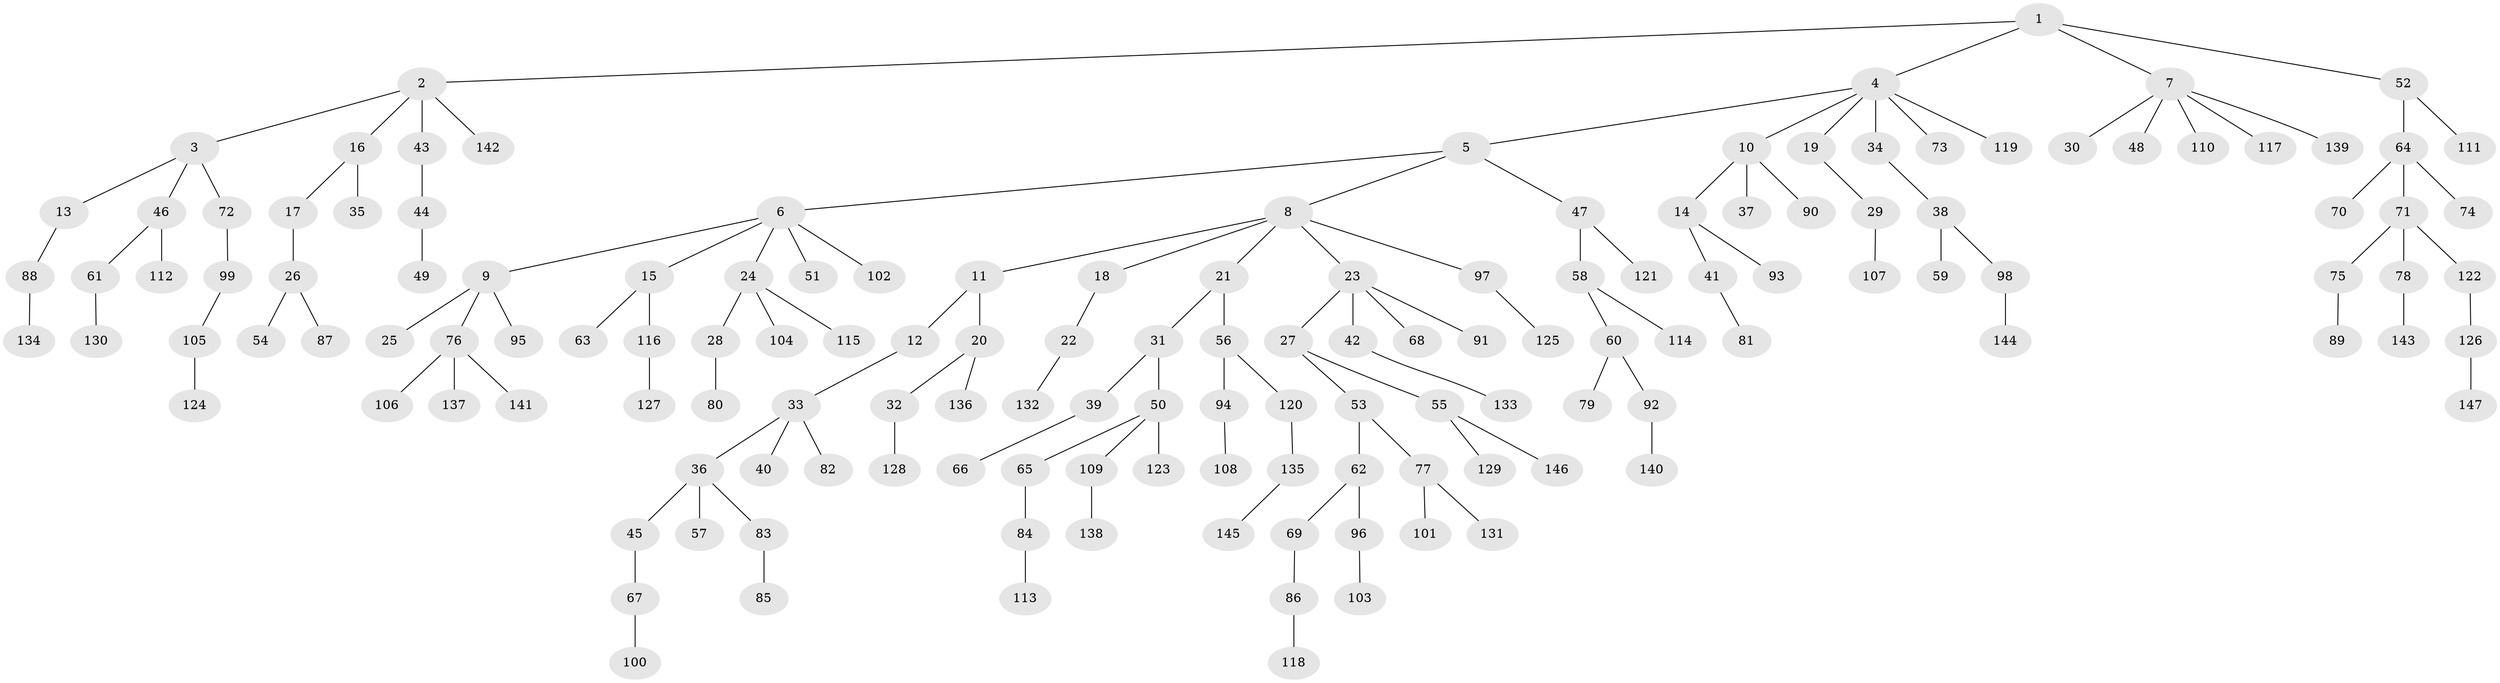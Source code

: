 // coarse degree distribution, {7: 0.02040816326530612, 5: 0.030612244897959183, 9: 0.01020408163265306, 8: 0.01020408163265306, 3: 0.10204081632653061, 2: 0.22448979591836735, 1: 0.5510204081632653, 4: 0.05102040816326531}
// Generated by graph-tools (version 1.1) at 2025/42/03/06/25 10:42:03]
// undirected, 147 vertices, 146 edges
graph export_dot {
graph [start="1"]
  node [color=gray90,style=filled];
  1;
  2;
  3;
  4;
  5;
  6;
  7;
  8;
  9;
  10;
  11;
  12;
  13;
  14;
  15;
  16;
  17;
  18;
  19;
  20;
  21;
  22;
  23;
  24;
  25;
  26;
  27;
  28;
  29;
  30;
  31;
  32;
  33;
  34;
  35;
  36;
  37;
  38;
  39;
  40;
  41;
  42;
  43;
  44;
  45;
  46;
  47;
  48;
  49;
  50;
  51;
  52;
  53;
  54;
  55;
  56;
  57;
  58;
  59;
  60;
  61;
  62;
  63;
  64;
  65;
  66;
  67;
  68;
  69;
  70;
  71;
  72;
  73;
  74;
  75;
  76;
  77;
  78;
  79;
  80;
  81;
  82;
  83;
  84;
  85;
  86;
  87;
  88;
  89;
  90;
  91;
  92;
  93;
  94;
  95;
  96;
  97;
  98;
  99;
  100;
  101;
  102;
  103;
  104;
  105;
  106;
  107;
  108;
  109;
  110;
  111;
  112;
  113;
  114;
  115;
  116;
  117;
  118;
  119;
  120;
  121;
  122;
  123;
  124;
  125;
  126;
  127;
  128;
  129;
  130;
  131;
  132;
  133;
  134;
  135;
  136;
  137;
  138;
  139;
  140;
  141;
  142;
  143;
  144;
  145;
  146;
  147;
  1 -- 2;
  1 -- 4;
  1 -- 7;
  1 -- 52;
  2 -- 3;
  2 -- 16;
  2 -- 43;
  2 -- 142;
  3 -- 13;
  3 -- 46;
  3 -- 72;
  4 -- 5;
  4 -- 10;
  4 -- 19;
  4 -- 34;
  4 -- 73;
  4 -- 119;
  5 -- 6;
  5 -- 8;
  5 -- 47;
  6 -- 9;
  6 -- 15;
  6 -- 24;
  6 -- 51;
  6 -- 102;
  7 -- 30;
  7 -- 48;
  7 -- 110;
  7 -- 117;
  7 -- 139;
  8 -- 11;
  8 -- 18;
  8 -- 21;
  8 -- 23;
  8 -- 97;
  9 -- 25;
  9 -- 76;
  9 -- 95;
  10 -- 14;
  10 -- 37;
  10 -- 90;
  11 -- 12;
  11 -- 20;
  12 -- 33;
  13 -- 88;
  14 -- 41;
  14 -- 93;
  15 -- 63;
  15 -- 116;
  16 -- 17;
  16 -- 35;
  17 -- 26;
  18 -- 22;
  19 -- 29;
  20 -- 32;
  20 -- 136;
  21 -- 31;
  21 -- 56;
  22 -- 132;
  23 -- 27;
  23 -- 42;
  23 -- 68;
  23 -- 91;
  24 -- 28;
  24 -- 104;
  24 -- 115;
  26 -- 54;
  26 -- 87;
  27 -- 53;
  27 -- 55;
  28 -- 80;
  29 -- 107;
  31 -- 39;
  31 -- 50;
  32 -- 128;
  33 -- 36;
  33 -- 40;
  33 -- 82;
  34 -- 38;
  36 -- 45;
  36 -- 57;
  36 -- 83;
  38 -- 59;
  38 -- 98;
  39 -- 66;
  41 -- 81;
  42 -- 133;
  43 -- 44;
  44 -- 49;
  45 -- 67;
  46 -- 61;
  46 -- 112;
  47 -- 58;
  47 -- 121;
  50 -- 65;
  50 -- 109;
  50 -- 123;
  52 -- 64;
  52 -- 111;
  53 -- 62;
  53 -- 77;
  55 -- 129;
  55 -- 146;
  56 -- 94;
  56 -- 120;
  58 -- 60;
  58 -- 114;
  60 -- 79;
  60 -- 92;
  61 -- 130;
  62 -- 69;
  62 -- 96;
  64 -- 70;
  64 -- 71;
  64 -- 74;
  65 -- 84;
  67 -- 100;
  69 -- 86;
  71 -- 75;
  71 -- 78;
  71 -- 122;
  72 -- 99;
  75 -- 89;
  76 -- 106;
  76 -- 137;
  76 -- 141;
  77 -- 101;
  77 -- 131;
  78 -- 143;
  83 -- 85;
  84 -- 113;
  86 -- 118;
  88 -- 134;
  92 -- 140;
  94 -- 108;
  96 -- 103;
  97 -- 125;
  98 -- 144;
  99 -- 105;
  105 -- 124;
  109 -- 138;
  116 -- 127;
  120 -- 135;
  122 -- 126;
  126 -- 147;
  135 -- 145;
}
